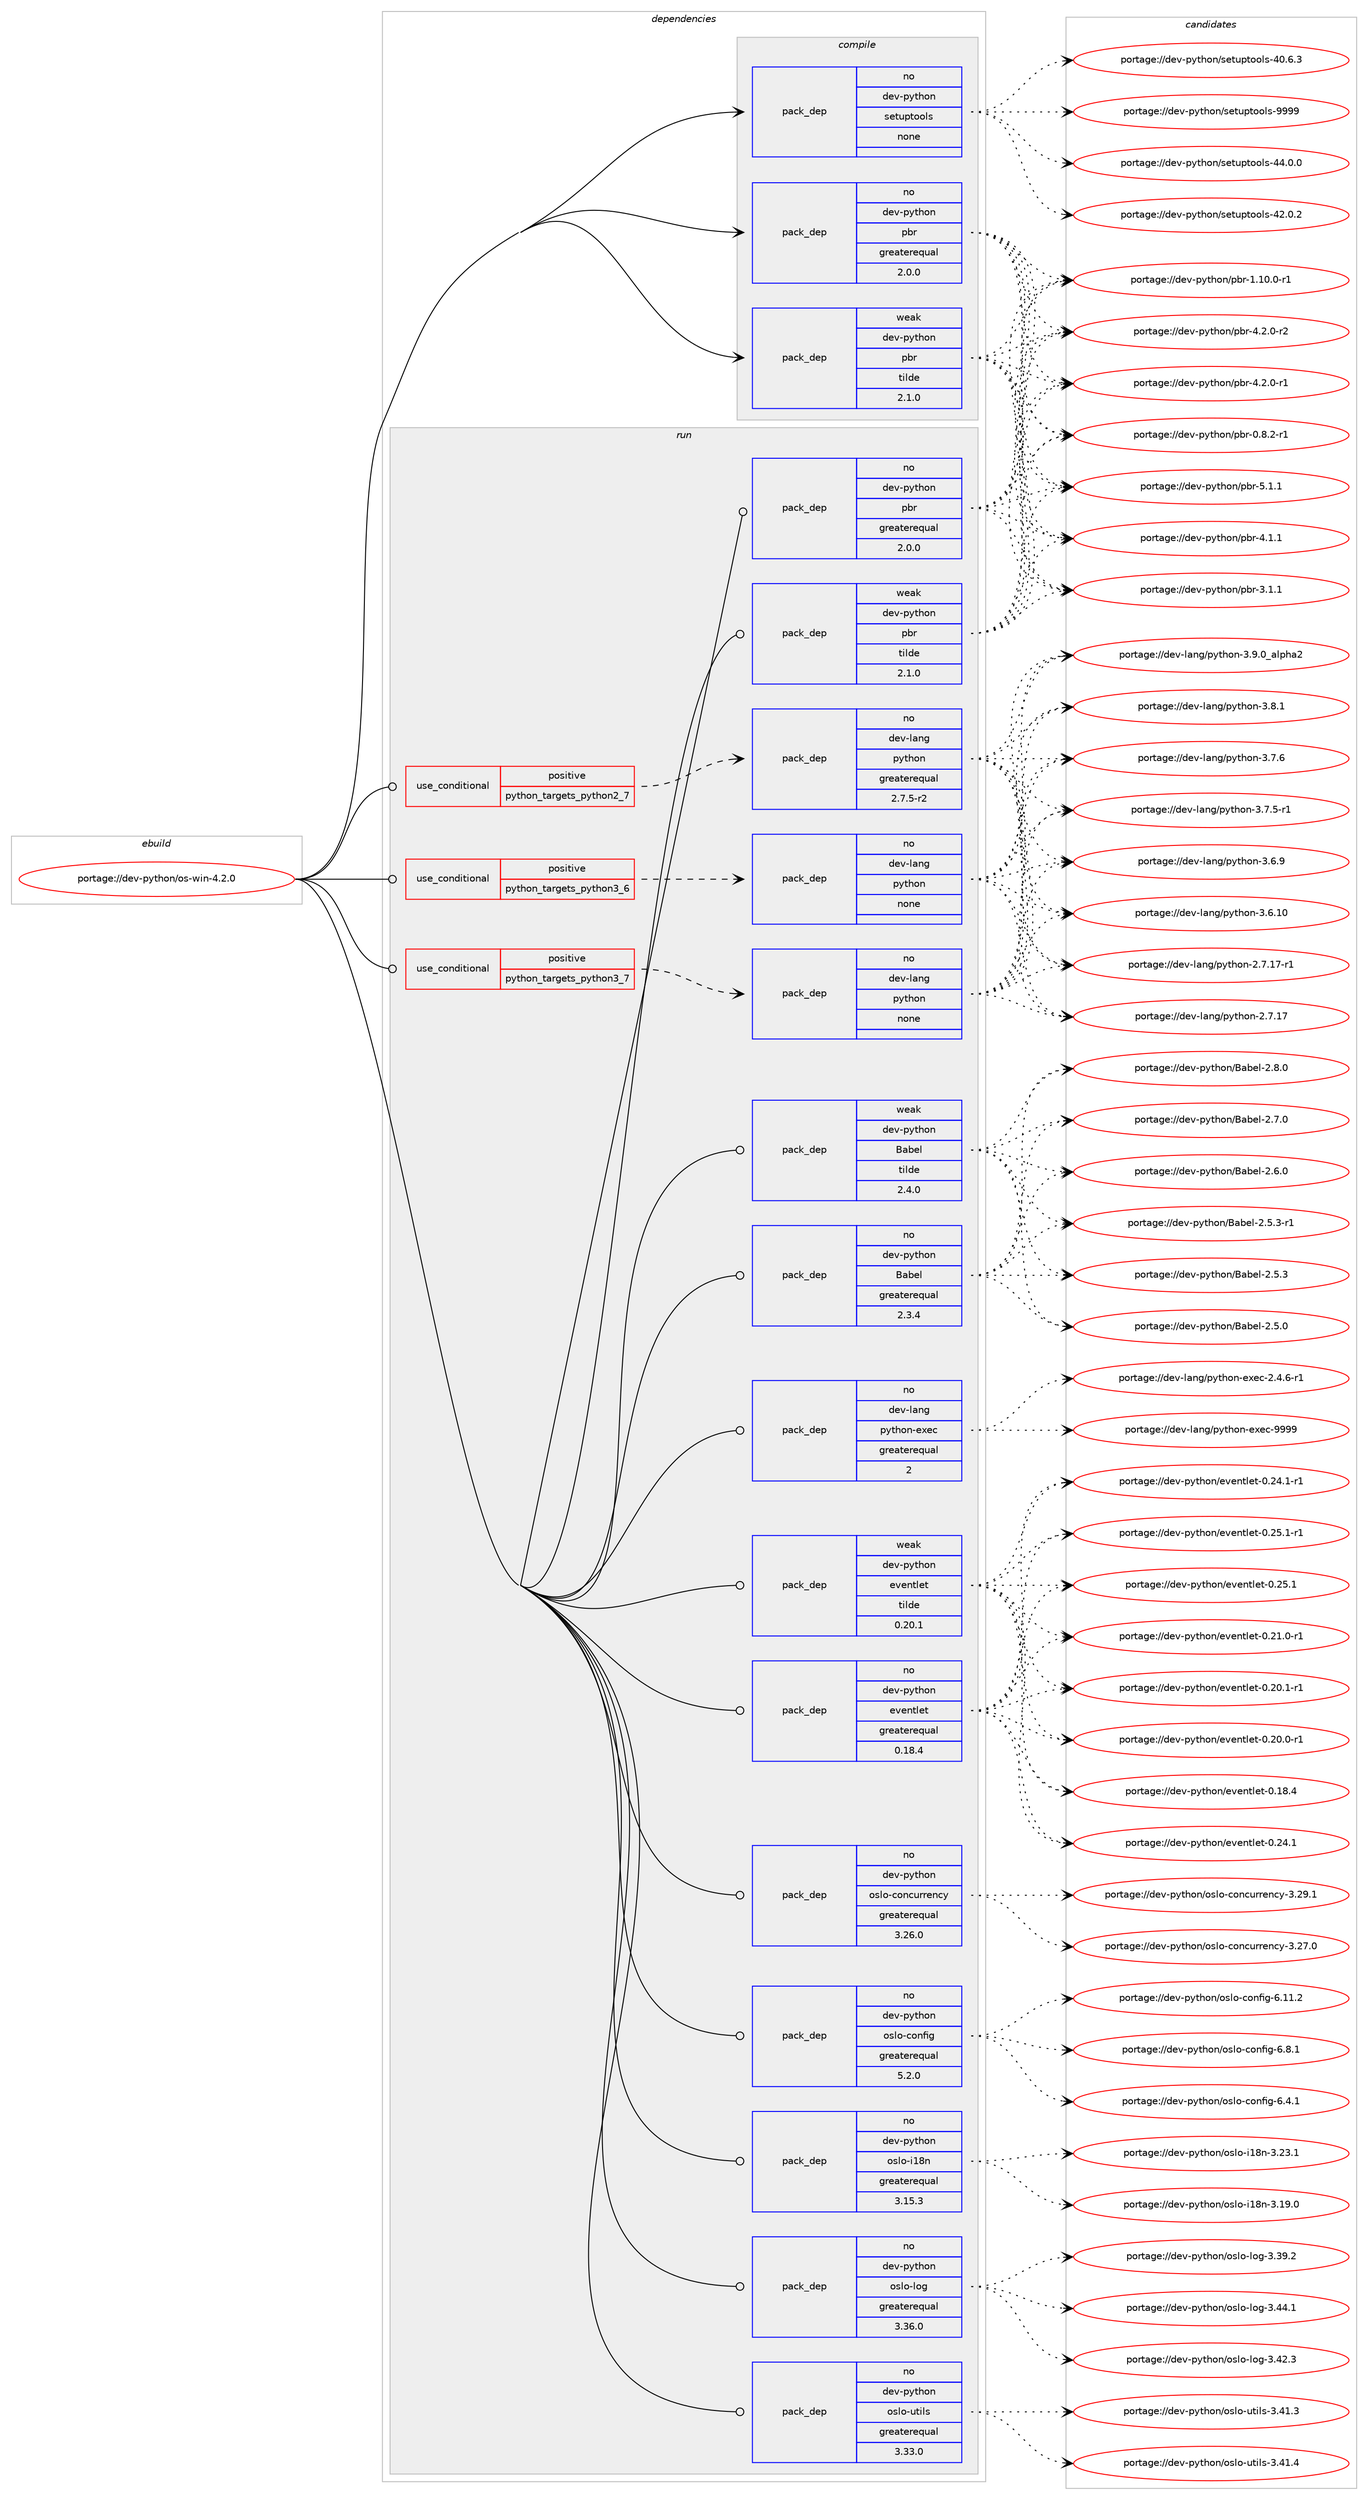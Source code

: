 digraph prolog {

# *************
# Graph options
# *************

newrank=true;
concentrate=true;
compound=true;
graph [rankdir=LR,fontname=Helvetica,fontsize=10,ranksep=1.5];#, ranksep=2.5, nodesep=0.2];
edge  [arrowhead=vee];
node  [fontname=Helvetica,fontsize=10];

# **********
# The ebuild
# **********

subgraph cluster_leftcol {
color=gray;
label=<<i>ebuild</i>>;
id [label="portage://dev-python/os-win-4.2.0", color=red, width=4, href="../dev-python/os-win-4.2.0.svg"];
}

# ****************
# The dependencies
# ****************

subgraph cluster_midcol {
color=gray;
label=<<i>dependencies</i>>;
subgraph cluster_compile {
fillcolor="#eeeeee";
style=filled;
label=<<i>compile</i>>;
subgraph pack329559 {
dependency446305 [label=<<TABLE BORDER="0" CELLBORDER="1" CELLSPACING="0" CELLPADDING="4" WIDTH="220"><TR><TD ROWSPAN="6" CELLPADDING="30">pack_dep</TD></TR><TR><TD WIDTH="110">no</TD></TR><TR><TD>dev-python</TD></TR><TR><TD>pbr</TD></TR><TR><TD>greaterequal</TD></TR><TR><TD>2.0.0</TD></TR></TABLE>>, shape=none, color=blue];
}
id:e -> dependency446305:w [weight=20,style="solid",arrowhead="vee"];
subgraph pack329560 {
dependency446306 [label=<<TABLE BORDER="0" CELLBORDER="1" CELLSPACING="0" CELLPADDING="4" WIDTH="220"><TR><TD ROWSPAN="6" CELLPADDING="30">pack_dep</TD></TR><TR><TD WIDTH="110">no</TD></TR><TR><TD>dev-python</TD></TR><TR><TD>setuptools</TD></TR><TR><TD>none</TD></TR><TR><TD></TD></TR></TABLE>>, shape=none, color=blue];
}
id:e -> dependency446306:w [weight=20,style="solid",arrowhead="vee"];
subgraph pack329561 {
dependency446307 [label=<<TABLE BORDER="0" CELLBORDER="1" CELLSPACING="0" CELLPADDING="4" WIDTH="220"><TR><TD ROWSPAN="6" CELLPADDING="30">pack_dep</TD></TR><TR><TD WIDTH="110">weak</TD></TR><TR><TD>dev-python</TD></TR><TR><TD>pbr</TD></TR><TR><TD>tilde</TD></TR><TR><TD>2.1.0</TD></TR></TABLE>>, shape=none, color=blue];
}
id:e -> dependency446307:w [weight=20,style="solid",arrowhead="vee"];
}
subgraph cluster_compileandrun {
fillcolor="#eeeeee";
style=filled;
label=<<i>compile and run</i>>;
}
subgraph cluster_run {
fillcolor="#eeeeee";
style=filled;
label=<<i>run</i>>;
subgraph cond111771 {
dependency446308 [label=<<TABLE BORDER="0" CELLBORDER="1" CELLSPACING="0" CELLPADDING="4"><TR><TD ROWSPAN="3" CELLPADDING="10">use_conditional</TD></TR><TR><TD>positive</TD></TR><TR><TD>python_targets_python2_7</TD></TR></TABLE>>, shape=none, color=red];
subgraph pack329562 {
dependency446309 [label=<<TABLE BORDER="0" CELLBORDER="1" CELLSPACING="0" CELLPADDING="4" WIDTH="220"><TR><TD ROWSPAN="6" CELLPADDING="30">pack_dep</TD></TR><TR><TD WIDTH="110">no</TD></TR><TR><TD>dev-lang</TD></TR><TR><TD>python</TD></TR><TR><TD>greaterequal</TD></TR><TR><TD>2.7.5-r2</TD></TR></TABLE>>, shape=none, color=blue];
}
dependency446308:e -> dependency446309:w [weight=20,style="dashed",arrowhead="vee"];
}
id:e -> dependency446308:w [weight=20,style="solid",arrowhead="odot"];
subgraph cond111772 {
dependency446310 [label=<<TABLE BORDER="0" CELLBORDER="1" CELLSPACING="0" CELLPADDING="4"><TR><TD ROWSPAN="3" CELLPADDING="10">use_conditional</TD></TR><TR><TD>positive</TD></TR><TR><TD>python_targets_python3_6</TD></TR></TABLE>>, shape=none, color=red];
subgraph pack329563 {
dependency446311 [label=<<TABLE BORDER="0" CELLBORDER="1" CELLSPACING="0" CELLPADDING="4" WIDTH="220"><TR><TD ROWSPAN="6" CELLPADDING="30">pack_dep</TD></TR><TR><TD WIDTH="110">no</TD></TR><TR><TD>dev-lang</TD></TR><TR><TD>python</TD></TR><TR><TD>none</TD></TR><TR><TD></TD></TR></TABLE>>, shape=none, color=blue];
}
dependency446310:e -> dependency446311:w [weight=20,style="dashed",arrowhead="vee"];
}
id:e -> dependency446310:w [weight=20,style="solid",arrowhead="odot"];
subgraph cond111773 {
dependency446312 [label=<<TABLE BORDER="0" CELLBORDER="1" CELLSPACING="0" CELLPADDING="4"><TR><TD ROWSPAN="3" CELLPADDING="10">use_conditional</TD></TR><TR><TD>positive</TD></TR><TR><TD>python_targets_python3_7</TD></TR></TABLE>>, shape=none, color=red];
subgraph pack329564 {
dependency446313 [label=<<TABLE BORDER="0" CELLBORDER="1" CELLSPACING="0" CELLPADDING="4" WIDTH="220"><TR><TD ROWSPAN="6" CELLPADDING="30">pack_dep</TD></TR><TR><TD WIDTH="110">no</TD></TR><TR><TD>dev-lang</TD></TR><TR><TD>python</TD></TR><TR><TD>none</TD></TR><TR><TD></TD></TR></TABLE>>, shape=none, color=blue];
}
dependency446312:e -> dependency446313:w [weight=20,style="dashed",arrowhead="vee"];
}
id:e -> dependency446312:w [weight=20,style="solid",arrowhead="odot"];
subgraph pack329565 {
dependency446314 [label=<<TABLE BORDER="0" CELLBORDER="1" CELLSPACING="0" CELLPADDING="4" WIDTH="220"><TR><TD ROWSPAN="6" CELLPADDING="30">pack_dep</TD></TR><TR><TD WIDTH="110">no</TD></TR><TR><TD>dev-lang</TD></TR><TR><TD>python-exec</TD></TR><TR><TD>greaterequal</TD></TR><TR><TD>2</TD></TR></TABLE>>, shape=none, color=blue];
}
id:e -> dependency446314:w [weight=20,style="solid",arrowhead="odot"];
subgraph pack329566 {
dependency446315 [label=<<TABLE BORDER="0" CELLBORDER="1" CELLSPACING="0" CELLPADDING="4" WIDTH="220"><TR><TD ROWSPAN="6" CELLPADDING="30">pack_dep</TD></TR><TR><TD WIDTH="110">no</TD></TR><TR><TD>dev-python</TD></TR><TR><TD>Babel</TD></TR><TR><TD>greaterequal</TD></TR><TR><TD>2.3.4</TD></TR></TABLE>>, shape=none, color=blue];
}
id:e -> dependency446315:w [weight=20,style="solid",arrowhead="odot"];
subgraph pack329567 {
dependency446316 [label=<<TABLE BORDER="0" CELLBORDER="1" CELLSPACING="0" CELLPADDING="4" WIDTH="220"><TR><TD ROWSPAN="6" CELLPADDING="30">pack_dep</TD></TR><TR><TD WIDTH="110">no</TD></TR><TR><TD>dev-python</TD></TR><TR><TD>eventlet</TD></TR><TR><TD>greaterequal</TD></TR><TR><TD>0.18.4</TD></TR></TABLE>>, shape=none, color=blue];
}
id:e -> dependency446316:w [weight=20,style="solid",arrowhead="odot"];
subgraph pack329568 {
dependency446317 [label=<<TABLE BORDER="0" CELLBORDER="1" CELLSPACING="0" CELLPADDING="4" WIDTH="220"><TR><TD ROWSPAN="6" CELLPADDING="30">pack_dep</TD></TR><TR><TD WIDTH="110">no</TD></TR><TR><TD>dev-python</TD></TR><TR><TD>oslo-concurrency</TD></TR><TR><TD>greaterequal</TD></TR><TR><TD>3.26.0</TD></TR></TABLE>>, shape=none, color=blue];
}
id:e -> dependency446317:w [weight=20,style="solid",arrowhead="odot"];
subgraph pack329569 {
dependency446318 [label=<<TABLE BORDER="0" CELLBORDER="1" CELLSPACING="0" CELLPADDING="4" WIDTH="220"><TR><TD ROWSPAN="6" CELLPADDING="30">pack_dep</TD></TR><TR><TD WIDTH="110">no</TD></TR><TR><TD>dev-python</TD></TR><TR><TD>oslo-config</TD></TR><TR><TD>greaterequal</TD></TR><TR><TD>5.2.0</TD></TR></TABLE>>, shape=none, color=blue];
}
id:e -> dependency446318:w [weight=20,style="solid",arrowhead="odot"];
subgraph pack329570 {
dependency446319 [label=<<TABLE BORDER="0" CELLBORDER="1" CELLSPACING="0" CELLPADDING="4" WIDTH="220"><TR><TD ROWSPAN="6" CELLPADDING="30">pack_dep</TD></TR><TR><TD WIDTH="110">no</TD></TR><TR><TD>dev-python</TD></TR><TR><TD>oslo-i18n</TD></TR><TR><TD>greaterequal</TD></TR><TR><TD>3.15.3</TD></TR></TABLE>>, shape=none, color=blue];
}
id:e -> dependency446319:w [weight=20,style="solid",arrowhead="odot"];
subgraph pack329571 {
dependency446320 [label=<<TABLE BORDER="0" CELLBORDER="1" CELLSPACING="0" CELLPADDING="4" WIDTH="220"><TR><TD ROWSPAN="6" CELLPADDING="30">pack_dep</TD></TR><TR><TD WIDTH="110">no</TD></TR><TR><TD>dev-python</TD></TR><TR><TD>oslo-log</TD></TR><TR><TD>greaterequal</TD></TR><TR><TD>3.36.0</TD></TR></TABLE>>, shape=none, color=blue];
}
id:e -> dependency446320:w [weight=20,style="solid",arrowhead="odot"];
subgraph pack329572 {
dependency446321 [label=<<TABLE BORDER="0" CELLBORDER="1" CELLSPACING="0" CELLPADDING="4" WIDTH="220"><TR><TD ROWSPAN="6" CELLPADDING="30">pack_dep</TD></TR><TR><TD WIDTH="110">no</TD></TR><TR><TD>dev-python</TD></TR><TR><TD>oslo-utils</TD></TR><TR><TD>greaterequal</TD></TR><TR><TD>3.33.0</TD></TR></TABLE>>, shape=none, color=blue];
}
id:e -> dependency446321:w [weight=20,style="solid",arrowhead="odot"];
subgraph pack329573 {
dependency446322 [label=<<TABLE BORDER="0" CELLBORDER="1" CELLSPACING="0" CELLPADDING="4" WIDTH="220"><TR><TD ROWSPAN="6" CELLPADDING="30">pack_dep</TD></TR><TR><TD WIDTH="110">no</TD></TR><TR><TD>dev-python</TD></TR><TR><TD>pbr</TD></TR><TR><TD>greaterequal</TD></TR><TR><TD>2.0.0</TD></TR></TABLE>>, shape=none, color=blue];
}
id:e -> dependency446322:w [weight=20,style="solid",arrowhead="odot"];
subgraph pack329574 {
dependency446323 [label=<<TABLE BORDER="0" CELLBORDER="1" CELLSPACING="0" CELLPADDING="4" WIDTH="220"><TR><TD ROWSPAN="6" CELLPADDING="30">pack_dep</TD></TR><TR><TD WIDTH="110">weak</TD></TR><TR><TD>dev-python</TD></TR><TR><TD>Babel</TD></TR><TR><TD>tilde</TD></TR><TR><TD>2.4.0</TD></TR></TABLE>>, shape=none, color=blue];
}
id:e -> dependency446323:w [weight=20,style="solid",arrowhead="odot"];
subgraph pack329575 {
dependency446324 [label=<<TABLE BORDER="0" CELLBORDER="1" CELLSPACING="0" CELLPADDING="4" WIDTH="220"><TR><TD ROWSPAN="6" CELLPADDING="30">pack_dep</TD></TR><TR><TD WIDTH="110">weak</TD></TR><TR><TD>dev-python</TD></TR><TR><TD>eventlet</TD></TR><TR><TD>tilde</TD></TR><TR><TD>0.20.1</TD></TR></TABLE>>, shape=none, color=blue];
}
id:e -> dependency446324:w [weight=20,style="solid",arrowhead="odot"];
subgraph pack329576 {
dependency446325 [label=<<TABLE BORDER="0" CELLBORDER="1" CELLSPACING="0" CELLPADDING="4" WIDTH="220"><TR><TD ROWSPAN="6" CELLPADDING="30">pack_dep</TD></TR><TR><TD WIDTH="110">weak</TD></TR><TR><TD>dev-python</TD></TR><TR><TD>pbr</TD></TR><TR><TD>tilde</TD></TR><TR><TD>2.1.0</TD></TR></TABLE>>, shape=none, color=blue];
}
id:e -> dependency446325:w [weight=20,style="solid",arrowhead="odot"];
}
}

# **************
# The candidates
# **************

subgraph cluster_choices {
rank=same;
color=gray;
label=<<i>candidates</i>>;

subgraph choice329559 {
color=black;
nodesep=1;
choice100101118451121211161041111104711298114455346494649 [label="portage://dev-python/pbr-5.1.1", color=red, width=4,href="../dev-python/pbr-5.1.1.svg"];
choice1001011184511212111610411111047112981144552465046484511450 [label="portage://dev-python/pbr-4.2.0-r2", color=red, width=4,href="../dev-python/pbr-4.2.0-r2.svg"];
choice1001011184511212111610411111047112981144552465046484511449 [label="portage://dev-python/pbr-4.2.0-r1", color=red, width=4,href="../dev-python/pbr-4.2.0-r1.svg"];
choice100101118451121211161041111104711298114455246494649 [label="portage://dev-python/pbr-4.1.1", color=red, width=4,href="../dev-python/pbr-4.1.1.svg"];
choice100101118451121211161041111104711298114455146494649 [label="portage://dev-python/pbr-3.1.1", color=red, width=4,href="../dev-python/pbr-3.1.1.svg"];
choice100101118451121211161041111104711298114454946494846484511449 [label="portage://dev-python/pbr-1.10.0-r1", color=red, width=4,href="../dev-python/pbr-1.10.0-r1.svg"];
choice1001011184511212111610411111047112981144548465646504511449 [label="portage://dev-python/pbr-0.8.2-r1", color=red, width=4,href="../dev-python/pbr-0.8.2-r1.svg"];
dependency446305:e -> choice100101118451121211161041111104711298114455346494649:w [style=dotted,weight="100"];
dependency446305:e -> choice1001011184511212111610411111047112981144552465046484511450:w [style=dotted,weight="100"];
dependency446305:e -> choice1001011184511212111610411111047112981144552465046484511449:w [style=dotted,weight="100"];
dependency446305:e -> choice100101118451121211161041111104711298114455246494649:w [style=dotted,weight="100"];
dependency446305:e -> choice100101118451121211161041111104711298114455146494649:w [style=dotted,weight="100"];
dependency446305:e -> choice100101118451121211161041111104711298114454946494846484511449:w [style=dotted,weight="100"];
dependency446305:e -> choice1001011184511212111610411111047112981144548465646504511449:w [style=dotted,weight="100"];
}
subgraph choice329560 {
color=black;
nodesep=1;
choice10010111845112121116104111110471151011161171121161111111081154557575757 [label="portage://dev-python/setuptools-9999", color=red, width=4,href="../dev-python/setuptools-9999.svg"];
choice100101118451121211161041111104711510111611711211611111110811545525246484648 [label="portage://dev-python/setuptools-44.0.0", color=red, width=4,href="../dev-python/setuptools-44.0.0.svg"];
choice100101118451121211161041111104711510111611711211611111110811545525046484650 [label="portage://dev-python/setuptools-42.0.2", color=red, width=4,href="../dev-python/setuptools-42.0.2.svg"];
choice100101118451121211161041111104711510111611711211611111110811545524846544651 [label="portage://dev-python/setuptools-40.6.3", color=red, width=4,href="../dev-python/setuptools-40.6.3.svg"];
dependency446306:e -> choice10010111845112121116104111110471151011161171121161111111081154557575757:w [style=dotted,weight="100"];
dependency446306:e -> choice100101118451121211161041111104711510111611711211611111110811545525246484648:w [style=dotted,weight="100"];
dependency446306:e -> choice100101118451121211161041111104711510111611711211611111110811545525046484650:w [style=dotted,weight="100"];
dependency446306:e -> choice100101118451121211161041111104711510111611711211611111110811545524846544651:w [style=dotted,weight="100"];
}
subgraph choice329561 {
color=black;
nodesep=1;
choice100101118451121211161041111104711298114455346494649 [label="portage://dev-python/pbr-5.1.1", color=red, width=4,href="../dev-python/pbr-5.1.1.svg"];
choice1001011184511212111610411111047112981144552465046484511450 [label="portage://dev-python/pbr-4.2.0-r2", color=red, width=4,href="../dev-python/pbr-4.2.0-r2.svg"];
choice1001011184511212111610411111047112981144552465046484511449 [label="portage://dev-python/pbr-4.2.0-r1", color=red, width=4,href="../dev-python/pbr-4.2.0-r1.svg"];
choice100101118451121211161041111104711298114455246494649 [label="portage://dev-python/pbr-4.1.1", color=red, width=4,href="../dev-python/pbr-4.1.1.svg"];
choice100101118451121211161041111104711298114455146494649 [label="portage://dev-python/pbr-3.1.1", color=red, width=4,href="../dev-python/pbr-3.1.1.svg"];
choice100101118451121211161041111104711298114454946494846484511449 [label="portage://dev-python/pbr-1.10.0-r1", color=red, width=4,href="../dev-python/pbr-1.10.0-r1.svg"];
choice1001011184511212111610411111047112981144548465646504511449 [label="portage://dev-python/pbr-0.8.2-r1", color=red, width=4,href="../dev-python/pbr-0.8.2-r1.svg"];
dependency446307:e -> choice100101118451121211161041111104711298114455346494649:w [style=dotted,weight="100"];
dependency446307:e -> choice1001011184511212111610411111047112981144552465046484511450:w [style=dotted,weight="100"];
dependency446307:e -> choice1001011184511212111610411111047112981144552465046484511449:w [style=dotted,weight="100"];
dependency446307:e -> choice100101118451121211161041111104711298114455246494649:w [style=dotted,weight="100"];
dependency446307:e -> choice100101118451121211161041111104711298114455146494649:w [style=dotted,weight="100"];
dependency446307:e -> choice100101118451121211161041111104711298114454946494846484511449:w [style=dotted,weight="100"];
dependency446307:e -> choice1001011184511212111610411111047112981144548465646504511449:w [style=dotted,weight="100"];
}
subgraph choice329562 {
color=black;
nodesep=1;
choice10010111845108971101034711212111610411111045514657464895971081121049750 [label="portage://dev-lang/python-3.9.0_alpha2", color=red, width=4,href="../dev-lang/python-3.9.0_alpha2.svg"];
choice100101118451089711010347112121116104111110455146564649 [label="portage://dev-lang/python-3.8.1", color=red, width=4,href="../dev-lang/python-3.8.1.svg"];
choice100101118451089711010347112121116104111110455146554654 [label="portage://dev-lang/python-3.7.6", color=red, width=4,href="../dev-lang/python-3.7.6.svg"];
choice1001011184510897110103471121211161041111104551465546534511449 [label="portage://dev-lang/python-3.7.5-r1", color=red, width=4,href="../dev-lang/python-3.7.5-r1.svg"];
choice100101118451089711010347112121116104111110455146544657 [label="portage://dev-lang/python-3.6.9", color=red, width=4,href="../dev-lang/python-3.6.9.svg"];
choice10010111845108971101034711212111610411111045514654464948 [label="portage://dev-lang/python-3.6.10", color=red, width=4,href="../dev-lang/python-3.6.10.svg"];
choice100101118451089711010347112121116104111110455046554649554511449 [label="portage://dev-lang/python-2.7.17-r1", color=red, width=4,href="../dev-lang/python-2.7.17-r1.svg"];
choice10010111845108971101034711212111610411111045504655464955 [label="portage://dev-lang/python-2.7.17", color=red, width=4,href="../dev-lang/python-2.7.17.svg"];
dependency446309:e -> choice10010111845108971101034711212111610411111045514657464895971081121049750:w [style=dotted,weight="100"];
dependency446309:e -> choice100101118451089711010347112121116104111110455146564649:w [style=dotted,weight="100"];
dependency446309:e -> choice100101118451089711010347112121116104111110455146554654:w [style=dotted,weight="100"];
dependency446309:e -> choice1001011184510897110103471121211161041111104551465546534511449:w [style=dotted,weight="100"];
dependency446309:e -> choice100101118451089711010347112121116104111110455146544657:w [style=dotted,weight="100"];
dependency446309:e -> choice10010111845108971101034711212111610411111045514654464948:w [style=dotted,weight="100"];
dependency446309:e -> choice100101118451089711010347112121116104111110455046554649554511449:w [style=dotted,weight="100"];
dependency446309:e -> choice10010111845108971101034711212111610411111045504655464955:w [style=dotted,weight="100"];
}
subgraph choice329563 {
color=black;
nodesep=1;
choice10010111845108971101034711212111610411111045514657464895971081121049750 [label="portage://dev-lang/python-3.9.0_alpha2", color=red, width=4,href="../dev-lang/python-3.9.0_alpha2.svg"];
choice100101118451089711010347112121116104111110455146564649 [label="portage://dev-lang/python-3.8.1", color=red, width=4,href="../dev-lang/python-3.8.1.svg"];
choice100101118451089711010347112121116104111110455146554654 [label="portage://dev-lang/python-3.7.6", color=red, width=4,href="../dev-lang/python-3.7.6.svg"];
choice1001011184510897110103471121211161041111104551465546534511449 [label="portage://dev-lang/python-3.7.5-r1", color=red, width=4,href="../dev-lang/python-3.7.5-r1.svg"];
choice100101118451089711010347112121116104111110455146544657 [label="portage://dev-lang/python-3.6.9", color=red, width=4,href="../dev-lang/python-3.6.9.svg"];
choice10010111845108971101034711212111610411111045514654464948 [label="portage://dev-lang/python-3.6.10", color=red, width=4,href="../dev-lang/python-3.6.10.svg"];
choice100101118451089711010347112121116104111110455046554649554511449 [label="portage://dev-lang/python-2.7.17-r1", color=red, width=4,href="../dev-lang/python-2.7.17-r1.svg"];
choice10010111845108971101034711212111610411111045504655464955 [label="portage://dev-lang/python-2.7.17", color=red, width=4,href="../dev-lang/python-2.7.17.svg"];
dependency446311:e -> choice10010111845108971101034711212111610411111045514657464895971081121049750:w [style=dotted,weight="100"];
dependency446311:e -> choice100101118451089711010347112121116104111110455146564649:w [style=dotted,weight="100"];
dependency446311:e -> choice100101118451089711010347112121116104111110455146554654:w [style=dotted,weight="100"];
dependency446311:e -> choice1001011184510897110103471121211161041111104551465546534511449:w [style=dotted,weight="100"];
dependency446311:e -> choice100101118451089711010347112121116104111110455146544657:w [style=dotted,weight="100"];
dependency446311:e -> choice10010111845108971101034711212111610411111045514654464948:w [style=dotted,weight="100"];
dependency446311:e -> choice100101118451089711010347112121116104111110455046554649554511449:w [style=dotted,weight="100"];
dependency446311:e -> choice10010111845108971101034711212111610411111045504655464955:w [style=dotted,weight="100"];
}
subgraph choice329564 {
color=black;
nodesep=1;
choice10010111845108971101034711212111610411111045514657464895971081121049750 [label="portage://dev-lang/python-3.9.0_alpha2", color=red, width=4,href="../dev-lang/python-3.9.0_alpha2.svg"];
choice100101118451089711010347112121116104111110455146564649 [label="portage://dev-lang/python-3.8.1", color=red, width=4,href="../dev-lang/python-3.8.1.svg"];
choice100101118451089711010347112121116104111110455146554654 [label="portage://dev-lang/python-3.7.6", color=red, width=4,href="../dev-lang/python-3.7.6.svg"];
choice1001011184510897110103471121211161041111104551465546534511449 [label="portage://dev-lang/python-3.7.5-r1", color=red, width=4,href="../dev-lang/python-3.7.5-r1.svg"];
choice100101118451089711010347112121116104111110455146544657 [label="portage://dev-lang/python-3.6.9", color=red, width=4,href="../dev-lang/python-3.6.9.svg"];
choice10010111845108971101034711212111610411111045514654464948 [label="portage://dev-lang/python-3.6.10", color=red, width=4,href="../dev-lang/python-3.6.10.svg"];
choice100101118451089711010347112121116104111110455046554649554511449 [label="portage://dev-lang/python-2.7.17-r1", color=red, width=4,href="../dev-lang/python-2.7.17-r1.svg"];
choice10010111845108971101034711212111610411111045504655464955 [label="portage://dev-lang/python-2.7.17", color=red, width=4,href="../dev-lang/python-2.7.17.svg"];
dependency446313:e -> choice10010111845108971101034711212111610411111045514657464895971081121049750:w [style=dotted,weight="100"];
dependency446313:e -> choice100101118451089711010347112121116104111110455146564649:w [style=dotted,weight="100"];
dependency446313:e -> choice100101118451089711010347112121116104111110455146554654:w [style=dotted,weight="100"];
dependency446313:e -> choice1001011184510897110103471121211161041111104551465546534511449:w [style=dotted,weight="100"];
dependency446313:e -> choice100101118451089711010347112121116104111110455146544657:w [style=dotted,weight="100"];
dependency446313:e -> choice10010111845108971101034711212111610411111045514654464948:w [style=dotted,weight="100"];
dependency446313:e -> choice100101118451089711010347112121116104111110455046554649554511449:w [style=dotted,weight="100"];
dependency446313:e -> choice10010111845108971101034711212111610411111045504655464955:w [style=dotted,weight="100"];
}
subgraph choice329565 {
color=black;
nodesep=1;
choice10010111845108971101034711212111610411111045101120101994557575757 [label="portage://dev-lang/python-exec-9999", color=red, width=4,href="../dev-lang/python-exec-9999.svg"];
choice10010111845108971101034711212111610411111045101120101994550465246544511449 [label="portage://dev-lang/python-exec-2.4.6-r1", color=red, width=4,href="../dev-lang/python-exec-2.4.6-r1.svg"];
dependency446314:e -> choice10010111845108971101034711212111610411111045101120101994557575757:w [style=dotted,weight="100"];
dependency446314:e -> choice10010111845108971101034711212111610411111045101120101994550465246544511449:w [style=dotted,weight="100"];
}
subgraph choice329566 {
color=black;
nodesep=1;
choice1001011184511212111610411111047669798101108455046564648 [label="portage://dev-python/Babel-2.8.0", color=red, width=4,href="../dev-python/Babel-2.8.0.svg"];
choice1001011184511212111610411111047669798101108455046554648 [label="portage://dev-python/Babel-2.7.0", color=red, width=4,href="../dev-python/Babel-2.7.0.svg"];
choice1001011184511212111610411111047669798101108455046544648 [label="portage://dev-python/Babel-2.6.0", color=red, width=4,href="../dev-python/Babel-2.6.0.svg"];
choice10010111845112121116104111110476697981011084550465346514511449 [label="portage://dev-python/Babel-2.5.3-r1", color=red, width=4,href="../dev-python/Babel-2.5.3-r1.svg"];
choice1001011184511212111610411111047669798101108455046534651 [label="portage://dev-python/Babel-2.5.3", color=red, width=4,href="../dev-python/Babel-2.5.3.svg"];
choice1001011184511212111610411111047669798101108455046534648 [label="portage://dev-python/Babel-2.5.0", color=red, width=4,href="../dev-python/Babel-2.5.0.svg"];
dependency446315:e -> choice1001011184511212111610411111047669798101108455046564648:w [style=dotted,weight="100"];
dependency446315:e -> choice1001011184511212111610411111047669798101108455046554648:w [style=dotted,weight="100"];
dependency446315:e -> choice1001011184511212111610411111047669798101108455046544648:w [style=dotted,weight="100"];
dependency446315:e -> choice10010111845112121116104111110476697981011084550465346514511449:w [style=dotted,weight="100"];
dependency446315:e -> choice1001011184511212111610411111047669798101108455046534651:w [style=dotted,weight="100"];
dependency446315:e -> choice1001011184511212111610411111047669798101108455046534648:w [style=dotted,weight="100"];
}
subgraph choice329567 {
color=black;
nodesep=1;
choice1001011184511212111610411111047101118101110116108101116454846505346494511449 [label="portage://dev-python/eventlet-0.25.1-r1", color=red, width=4,href="../dev-python/eventlet-0.25.1-r1.svg"];
choice100101118451121211161041111104710111810111011610810111645484650534649 [label="portage://dev-python/eventlet-0.25.1", color=red, width=4,href="../dev-python/eventlet-0.25.1.svg"];
choice1001011184511212111610411111047101118101110116108101116454846505246494511449 [label="portage://dev-python/eventlet-0.24.1-r1", color=red, width=4,href="../dev-python/eventlet-0.24.1-r1.svg"];
choice100101118451121211161041111104710111810111011610810111645484650524649 [label="portage://dev-python/eventlet-0.24.1", color=red, width=4,href="../dev-python/eventlet-0.24.1.svg"];
choice1001011184511212111610411111047101118101110116108101116454846504946484511449 [label="portage://dev-python/eventlet-0.21.0-r1", color=red, width=4,href="../dev-python/eventlet-0.21.0-r1.svg"];
choice1001011184511212111610411111047101118101110116108101116454846504846494511449 [label="portage://dev-python/eventlet-0.20.1-r1", color=red, width=4,href="../dev-python/eventlet-0.20.1-r1.svg"];
choice1001011184511212111610411111047101118101110116108101116454846504846484511449 [label="portage://dev-python/eventlet-0.20.0-r1", color=red, width=4,href="../dev-python/eventlet-0.20.0-r1.svg"];
choice100101118451121211161041111104710111810111011610810111645484649564652 [label="portage://dev-python/eventlet-0.18.4", color=red, width=4,href="../dev-python/eventlet-0.18.4.svg"];
dependency446316:e -> choice1001011184511212111610411111047101118101110116108101116454846505346494511449:w [style=dotted,weight="100"];
dependency446316:e -> choice100101118451121211161041111104710111810111011610810111645484650534649:w [style=dotted,weight="100"];
dependency446316:e -> choice1001011184511212111610411111047101118101110116108101116454846505246494511449:w [style=dotted,weight="100"];
dependency446316:e -> choice100101118451121211161041111104710111810111011610810111645484650524649:w [style=dotted,weight="100"];
dependency446316:e -> choice1001011184511212111610411111047101118101110116108101116454846504946484511449:w [style=dotted,weight="100"];
dependency446316:e -> choice1001011184511212111610411111047101118101110116108101116454846504846494511449:w [style=dotted,weight="100"];
dependency446316:e -> choice1001011184511212111610411111047101118101110116108101116454846504846484511449:w [style=dotted,weight="100"];
dependency446316:e -> choice100101118451121211161041111104710111810111011610810111645484649564652:w [style=dotted,weight="100"];
}
subgraph choice329568 {
color=black;
nodesep=1;
choice10010111845112121116104111110471111151081114599111110991171141141011109912145514650574649 [label="portage://dev-python/oslo-concurrency-3.29.1", color=red, width=4,href="../dev-python/oslo-concurrency-3.29.1.svg"];
choice10010111845112121116104111110471111151081114599111110991171141141011109912145514650554648 [label="portage://dev-python/oslo-concurrency-3.27.0", color=red, width=4,href="../dev-python/oslo-concurrency-3.27.0.svg"];
dependency446317:e -> choice10010111845112121116104111110471111151081114599111110991171141141011109912145514650574649:w [style=dotted,weight="100"];
dependency446317:e -> choice10010111845112121116104111110471111151081114599111110991171141141011109912145514650554648:w [style=dotted,weight="100"];
}
subgraph choice329569 {
color=black;
nodesep=1;
choice10010111845112121116104111110471111151081114599111110102105103455446564649 [label="portage://dev-python/oslo-config-6.8.1", color=red, width=4,href="../dev-python/oslo-config-6.8.1.svg"];
choice10010111845112121116104111110471111151081114599111110102105103455446524649 [label="portage://dev-python/oslo-config-6.4.1", color=red, width=4,href="../dev-python/oslo-config-6.4.1.svg"];
choice1001011184511212111610411111047111115108111459911111010210510345544649494650 [label="portage://dev-python/oslo-config-6.11.2", color=red, width=4,href="../dev-python/oslo-config-6.11.2.svg"];
dependency446318:e -> choice10010111845112121116104111110471111151081114599111110102105103455446564649:w [style=dotted,weight="100"];
dependency446318:e -> choice10010111845112121116104111110471111151081114599111110102105103455446524649:w [style=dotted,weight="100"];
dependency446318:e -> choice1001011184511212111610411111047111115108111459911111010210510345544649494650:w [style=dotted,weight="100"];
}
subgraph choice329570 {
color=black;
nodesep=1;
choice100101118451121211161041111104711111510811145105495611045514650514649 [label="portage://dev-python/oslo-i18n-3.23.1", color=red, width=4,href="../dev-python/oslo-i18n-3.23.1.svg"];
choice100101118451121211161041111104711111510811145105495611045514649574648 [label="portage://dev-python/oslo-i18n-3.19.0", color=red, width=4,href="../dev-python/oslo-i18n-3.19.0.svg"];
dependency446319:e -> choice100101118451121211161041111104711111510811145105495611045514650514649:w [style=dotted,weight="100"];
dependency446319:e -> choice100101118451121211161041111104711111510811145105495611045514649574648:w [style=dotted,weight="100"];
}
subgraph choice329571 {
color=black;
nodesep=1;
choice10010111845112121116104111110471111151081114510811110345514652524649 [label="portage://dev-python/oslo-log-3.44.1", color=red, width=4,href="../dev-python/oslo-log-3.44.1.svg"];
choice10010111845112121116104111110471111151081114510811110345514652504651 [label="portage://dev-python/oslo-log-3.42.3", color=red, width=4,href="../dev-python/oslo-log-3.42.3.svg"];
choice10010111845112121116104111110471111151081114510811110345514651574650 [label="portage://dev-python/oslo-log-3.39.2", color=red, width=4,href="../dev-python/oslo-log-3.39.2.svg"];
dependency446320:e -> choice10010111845112121116104111110471111151081114510811110345514652524649:w [style=dotted,weight="100"];
dependency446320:e -> choice10010111845112121116104111110471111151081114510811110345514652504651:w [style=dotted,weight="100"];
dependency446320:e -> choice10010111845112121116104111110471111151081114510811110345514651574650:w [style=dotted,weight="100"];
}
subgraph choice329572 {
color=black;
nodesep=1;
choice10010111845112121116104111110471111151081114511711610510811545514652494652 [label="portage://dev-python/oslo-utils-3.41.4", color=red, width=4,href="../dev-python/oslo-utils-3.41.4.svg"];
choice10010111845112121116104111110471111151081114511711610510811545514652494651 [label="portage://dev-python/oslo-utils-3.41.3", color=red, width=4,href="../dev-python/oslo-utils-3.41.3.svg"];
dependency446321:e -> choice10010111845112121116104111110471111151081114511711610510811545514652494652:w [style=dotted,weight="100"];
dependency446321:e -> choice10010111845112121116104111110471111151081114511711610510811545514652494651:w [style=dotted,weight="100"];
}
subgraph choice329573 {
color=black;
nodesep=1;
choice100101118451121211161041111104711298114455346494649 [label="portage://dev-python/pbr-5.1.1", color=red, width=4,href="../dev-python/pbr-5.1.1.svg"];
choice1001011184511212111610411111047112981144552465046484511450 [label="portage://dev-python/pbr-4.2.0-r2", color=red, width=4,href="../dev-python/pbr-4.2.0-r2.svg"];
choice1001011184511212111610411111047112981144552465046484511449 [label="portage://dev-python/pbr-4.2.0-r1", color=red, width=4,href="../dev-python/pbr-4.2.0-r1.svg"];
choice100101118451121211161041111104711298114455246494649 [label="portage://dev-python/pbr-4.1.1", color=red, width=4,href="../dev-python/pbr-4.1.1.svg"];
choice100101118451121211161041111104711298114455146494649 [label="portage://dev-python/pbr-3.1.1", color=red, width=4,href="../dev-python/pbr-3.1.1.svg"];
choice100101118451121211161041111104711298114454946494846484511449 [label="portage://dev-python/pbr-1.10.0-r1", color=red, width=4,href="../dev-python/pbr-1.10.0-r1.svg"];
choice1001011184511212111610411111047112981144548465646504511449 [label="portage://dev-python/pbr-0.8.2-r1", color=red, width=4,href="../dev-python/pbr-0.8.2-r1.svg"];
dependency446322:e -> choice100101118451121211161041111104711298114455346494649:w [style=dotted,weight="100"];
dependency446322:e -> choice1001011184511212111610411111047112981144552465046484511450:w [style=dotted,weight="100"];
dependency446322:e -> choice1001011184511212111610411111047112981144552465046484511449:w [style=dotted,weight="100"];
dependency446322:e -> choice100101118451121211161041111104711298114455246494649:w [style=dotted,weight="100"];
dependency446322:e -> choice100101118451121211161041111104711298114455146494649:w [style=dotted,weight="100"];
dependency446322:e -> choice100101118451121211161041111104711298114454946494846484511449:w [style=dotted,weight="100"];
dependency446322:e -> choice1001011184511212111610411111047112981144548465646504511449:w [style=dotted,weight="100"];
}
subgraph choice329574 {
color=black;
nodesep=1;
choice1001011184511212111610411111047669798101108455046564648 [label="portage://dev-python/Babel-2.8.0", color=red, width=4,href="../dev-python/Babel-2.8.0.svg"];
choice1001011184511212111610411111047669798101108455046554648 [label="portage://dev-python/Babel-2.7.0", color=red, width=4,href="../dev-python/Babel-2.7.0.svg"];
choice1001011184511212111610411111047669798101108455046544648 [label="portage://dev-python/Babel-2.6.0", color=red, width=4,href="../dev-python/Babel-2.6.0.svg"];
choice10010111845112121116104111110476697981011084550465346514511449 [label="portage://dev-python/Babel-2.5.3-r1", color=red, width=4,href="../dev-python/Babel-2.5.3-r1.svg"];
choice1001011184511212111610411111047669798101108455046534651 [label="portage://dev-python/Babel-2.5.3", color=red, width=4,href="../dev-python/Babel-2.5.3.svg"];
choice1001011184511212111610411111047669798101108455046534648 [label="portage://dev-python/Babel-2.5.0", color=red, width=4,href="../dev-python/Babel-2.5.0.svg"];
dependency446323:e -> choice1001011184511212111610411111047669798101108455046564648:w [style=dotted,weight="100"];
dependency446323:e -> choice1001011184511212111610411111047669798101108455046554648:w [style=dotted,weight="100"];
dependency446323:e -> choice1001011184511212111610411111047669798101108455046544648:w [style=dotted,weight="100"];
dependency446323:e -> choice10010111845112121116104111110476697981011084550465346514511449:w [style=dotted,weight="100"];
dependency446323:e -> choice1001011184511212111610411111047669798101108455046534651:w [style=dotted,weight="100"];
dependency446323:e -> choice1001011184511212111610411111047669798101108455046534648:w [style=dotted,weight="100"];
}
subgraph choice329575 {
color=black;
nodesep=1;
choice1001011184511212111610411111047101118101110116108101116454846505346494511449 [label="portage://dev-python/eventlet-0.25.1-r1", color=red, width=4,href="../dev-python/eventlet-0.25.1-r1.svg"];
choice100101118451121211161041111104710111810111011610810111645484650534649 [label="portage://dev-python/eventlet-0.25.1", color=red, width=4,href="../dev-python/eventlet-0.25.1.svg"];
choice1001011184511212111610411111047101118101110116108101116454846505246494511449 [label="portage://dev-python/eventlet-0.24.1-r1", color=red, width=4,href="../dev-python/eventlet-0.24.1-r1.svg"];
choice100101118451121211161041111104710111810111011610810111645484650524649 [label="portage://dev-python/eventlet-0.24.1", color=red, width=4,href="../dev-python/eventlet-0.24.1.svg"];
choice1001011184511212111610411111047101118101110116108101116454846504946484511449 [label="portage://dev-python/eventlet-0.21.0-r1", color=red, width=4,href="../dev-python/eventlet-0.21.0-r1.svg"];
choice1001011184511212111610411111047101118101110116108101116454846504846494511449 [label="portage://dev-python/eventlet-0.20.1-r1", color=red, width=4,href="../dev-python/eventlet-0.20.1-r1.svg"];
choice1001011184511212111610411111047101118101110116108101116454846504846484511449 [label="portage://dev-python/eventlet-0.20.0-r1", color=red, width=4,href="../dev-python/eventlet-0.20.0-r1.svg"];
choice100101118451121211161041111104710111810111011610810111645484649564652 [label="portage://dev-python/eventlet-0.18.4", color=red, width=4,href="../dev-python/eventlet-0.18.4.svg"];
dependency446324:e -> choice1001011184511212111610411111047101118101110116108101116454846505346494511449:w [style=dotted,weight="100"];
dependency446324:e -> choice100101118451121211161041111104710111810111011610810111645484650534649:w [style=dotted,weight="100"];
dependency446324:e -> choice1001011184511212111610411111047101118101110116108101116454846505246494511449:w [style=dotted,weight="100"];
dependency446324:e -> choice100101118451121211161041111104710111810111011610810111645484650524649:w [style=dotted,weight="100"];
dependency446324:e -> choice1001011184511212111610411111047101118101110116108101116454846504946484511449:w [style=dotted,weight="100"];
dependency446324:e -> choice1001011184511212111610411111047101118101110116108101116454846504846494511449:w [style=dotted,weight="100"];
dependency446324:e -> choice1001011184511212111610411111047101118101110116108101116454846504846484511449:w [style=dotted,weight="100"];
dependency446324:e -> choice100101118451121211161041111104710111810111011610810111645484649564652:w [style=dotted,weight="100"];
}
subgraph choice329576 {
color=black;
nodesep=1;
choice100101118451121211161041111104711298114455346494649 [label="portage://dev-python/pbr-5.1.1", color=red, width=4,href="../dev-python/pbr-5.1.1.svg"];
choice1001011184511212111610411111047112981144552465046484511450 [label="portage://dev-python/pbr-4.2.0-r2", color=red, width=4,href="../dev-python/pbr-4.2.0-r2.svg"];
choice1001011184511212111610411111047112981144552465046484511449 [label="portage://dev-python/pbr-4.2.0-r1", color=red, width=4,href="../dev-python/pbr-4.2.0-r1.svg"];
choice100101118451121211161041111104711298114455246494649 [label="portage://dev-python/pbr-4.1.1", color=red, width=4,href="../dev-python/pbr-4.1.1.svg"];
choice100101118451121211161041111104711298114455146494649 [label="portage://dev-python/pbr-3.1.1", color=red, width=4,href="../dev-python/pbr-3.1.1.svg"];
choice100101118451121211161041111104711298114454946494846484511449 [label="portage://dev-python/pbr-1.10.0-r1", color=red, width=4,href="../dev-python/pbr-1.10.0-r1.svg"];
choice1001011184511212111610411111047112981144548465646504511449 [label="portage://dev-python/pbr-0.8.2-r1", color=red, width=4,href="../dev-python/pbr-0.8.2-r1.svg"];
dependency446325:e -> choice100101118451121211161041111104711298114455346494649:w [style=dotted,weight="100"];
dependency446325:e -> choice1001011184511212111610411111047112981144552465046484511450:w [style=dotted,weight="100"];
dependency446325:e -> choice1001011184511212111610411111047112981144552465046484511449:w [style=dotted,weight="100"];
dependency446325:e -> choice100101118451121211161041111104711298114455246494649:w [style=dotted,weight="100"];
dependency446325:e -> choice100101118451121211161041111104711298114455146494649:w [style=dotted,weight="100"];
dependency446325:e -> choice100101118451121211161041111104711298114454946494846484511449:w [style=dotted,weight="100"];
dependency446325:e -> choice1001011184511212111610411111047112981144548465646504511449:w [style=dotted,weight="100"];
}
}

}

